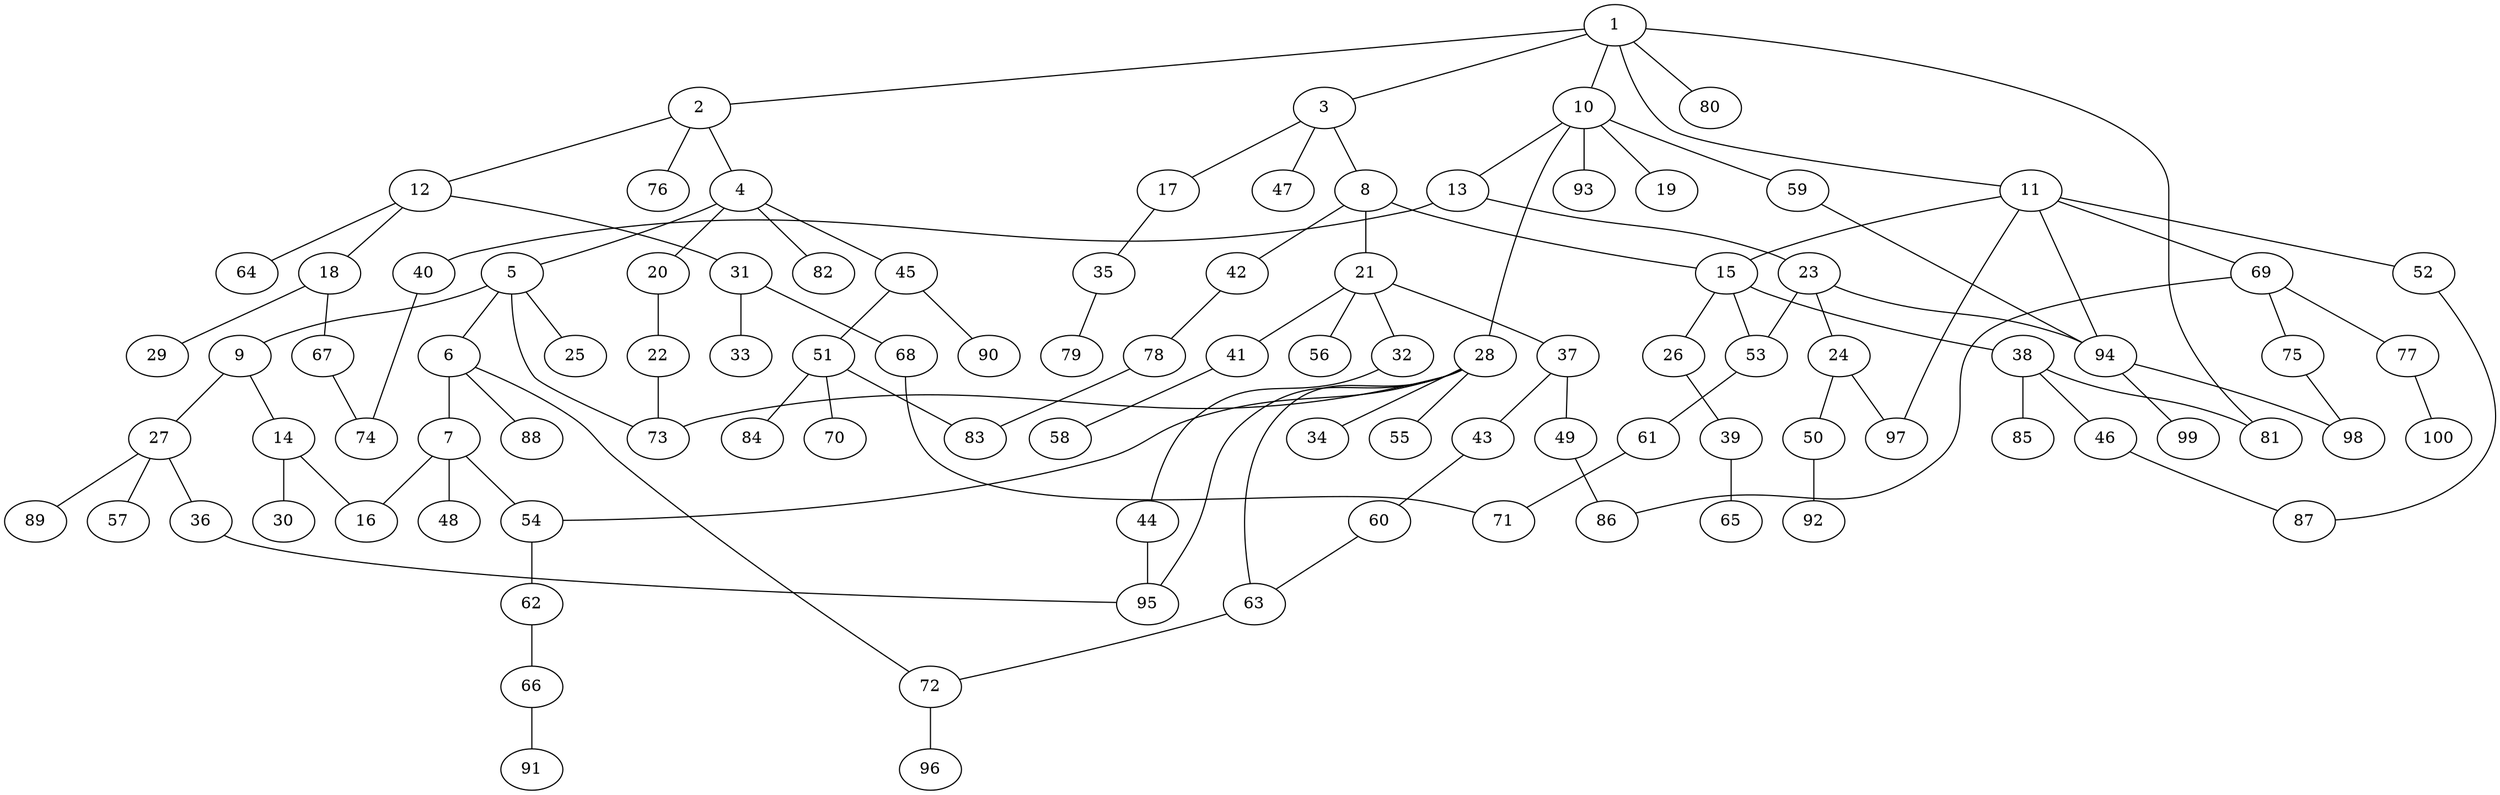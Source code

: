 graph graphname {1--2
1--3
1--10
1--11
1--80
1--81
2--4
2--12
2--76
3--8
3--17
3--47
4--5
4--20
4--45
4--82
5--6
5--9
5--25
5--73
6--7
6--72
6--88
7--16
7--48
7--54
8--15
8--21
8--42
9--14
9--27
10--13
10--19
10--28
10--59
10--93
11--15
11--52
11--69
11--94
11--97
12--18
12--31
12--64
13--23
13--40
14--16
14--30
15--26
15--38
15--53
17--35
18--29
18--67
20--22
21--32
21--37
21--41
21--56
22--73
23--24
23--53
23--94
24--50
24--97
26--39
27--36
27--57
27--89
28--34
28--54
28--55
28--63
28--73
28--95
31--33
31--68
32--44
35--79
36--95
37--43
37--49
38--46
38--81
38--85
39--65
40--74
41--58
42--78
43--60
44--95
45--51
45--90
46--87
49--86
50--92
51--70
51--83
51--84
52--87
53--61
54--62
59--94
60--63
61--71
62--66
63--72
66--91
67--74
68--71
69--75
69--77
69--86
72--96
75--98
77--100
78--83
94--98
94--99
}